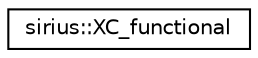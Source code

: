 digraph "Graphical Class Hierarchy"
{
 // INTERACTIVE_SVG=YES
  edge [fontname="Helvetica",fontsize="10",labelfontname="Helvetica",labelfontsize="10"];
  node [fontname="Helvetica",fontsize="10",shape=record];
  rankdir="LR";
  Node1 [label="sirius::XC_functional",height=0.2,width=0.4,color="black", fillcolor="white", style="filled",URL="$classsirius_1_1_x_c__functional.html",tooltip="Interface class to Libxc. "];
}
